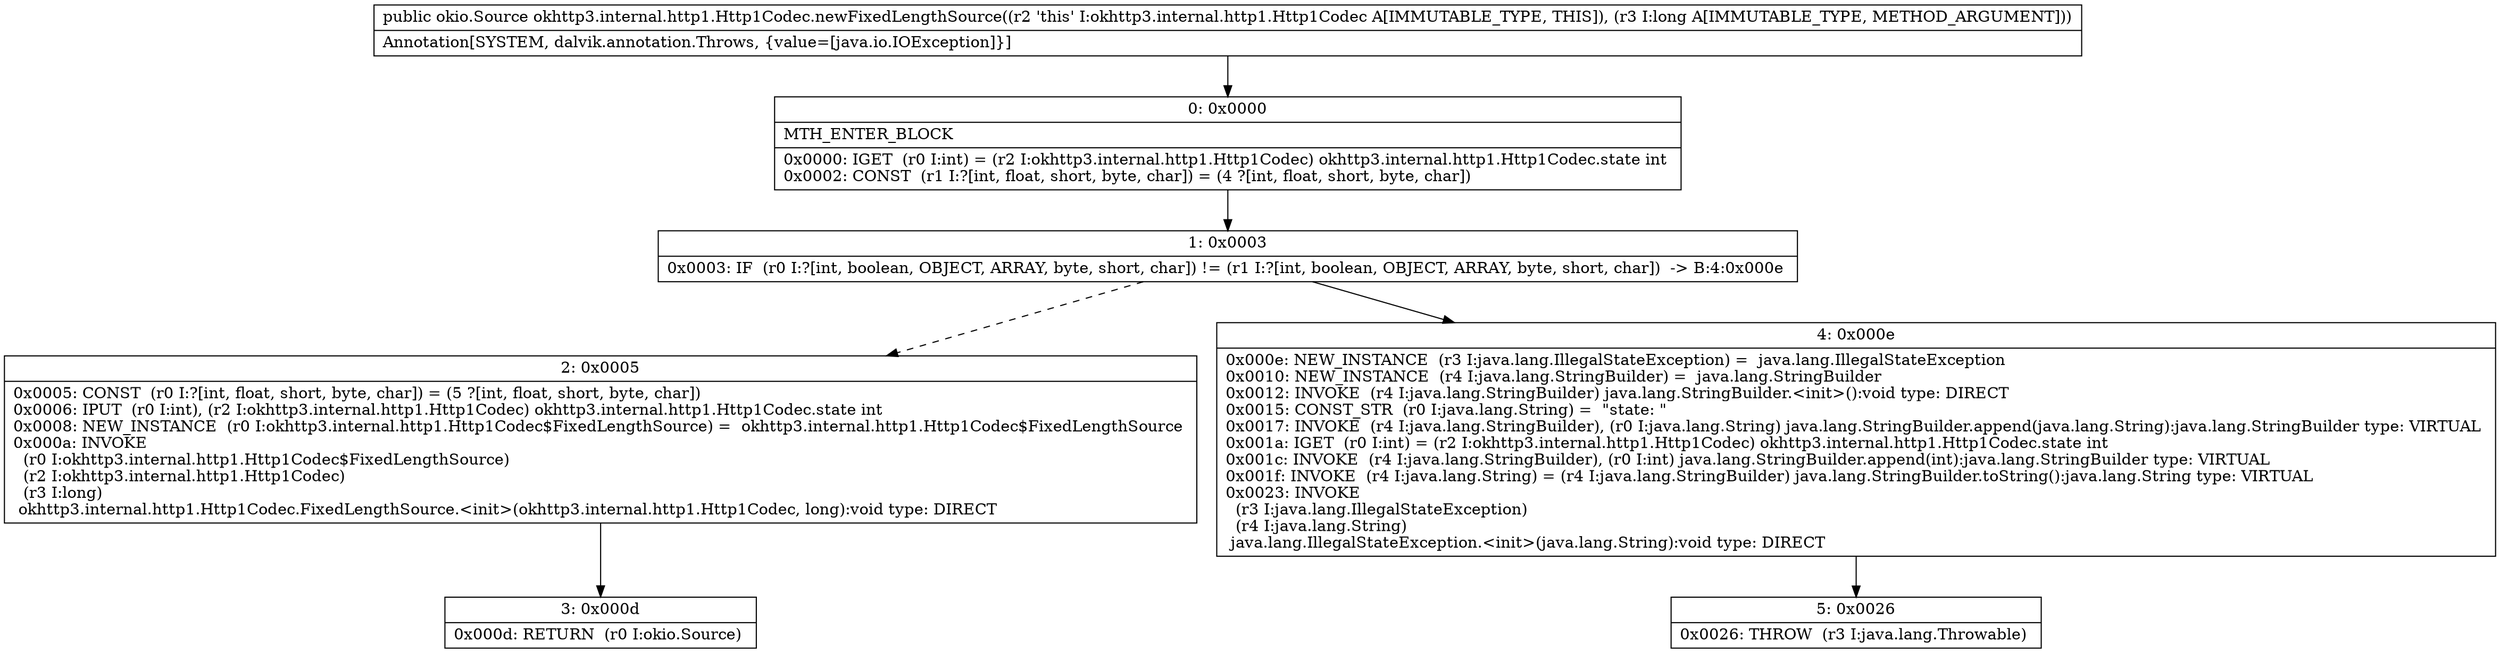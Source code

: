 digraph "CFG forokhttp3.internal.http1.Http1Codec.newFixedLengthSource(J)Lokio\/Source;" {
Node_0 [shape=record,label="{0\:\ 0x0000|MTH_ENTER_BLOCK\l|0x0000: IGET  (r0 I:int) = (r2 I:okhttp3.internal.http1.Http1Codec) okhttp3.internal.http1.Http1Codec.state int \l0x0002: CONST  (r1 I:?[int, float, short, byte, char]) = (4 ?[int, float, short, byte, char]) \l}"];
Node_1 [shape=record,label="{1\:\ 0x0003|0x0003: IF  (r0 I:?[int, boolean, OBJECT, ARRAY, byte, short, char]) != (r1 I:?[int, boolean, OBJECT, ARRAY, byte, short, char])  \-\> B:4:0x000e \l}"];
Node_2 [shape=record,label="{2\:\ 0x0005|0x0005: CONST  (r0 I:?[int, float, short, byte, char]) = (5 ?[int, float, short, byte, char]) \l0x0006: IPUT  (r0 I:int), (r2 I:okhttp3.internal.http1.Http1Codec) okhttp3.internal.http1.Http1Codec.state int \l0x0008: NEW_INSTANCE  (r0 I:okhttp3.internal.http1.Http1Codec$FixedLengthSource) =  okhttp3.internal.http1.Http1Codec$FixedLengthSource \l0x000a: INVOKE  \l  (r0 I:okhttp3.internal.http1.Http1Codec$FixedLengthSource)\l  (r2 I:okhttp3.internal.http1.Http1Codec)\l  (r3 I:long)\l okhttp3.internal.http1.Http1Codec.FixedLengthSource.\<init\>(okhttp3.internal.http1.Http1Codec, long):void type: DIRECT \l}"];
Node_3 [shape=record,label="{3\:\ 0x000d|0x000d: RETURN  (r0 I:okio.Source) \l}"];
Node_4 [shape=record,label="{4\:\ 0x000e|0x000e: NEW_INSTANCE  (r3 I:java.lang.IllegalStateException) =  java.lang.IllegalStateException \l0x0010: NEW_INSTANCE  (r4 I:java.lang.StringBuilder) =  java.lang.StringBuilder \l0x0012: INVOKE  (r4 I:java.lang.StringBuilder) java.lang.StringBuilder.\<init\>():void type: DIRECT \l0x0015: CONST_STR  (r0 I:java.lang.String) =  \"state: \" \l0x0017: INVOKE  (r4 I:java.lang.StringBuilder), (r0 I:java.lang.String) java.lang.StringBuilder.append(java.lang.String):java.lang.StringBuilder type: VIRTUAL \l0x001a: IGET  (r0 I:int) = (r2 I:okhttp3.internal.http1.Http1Codec) okhttp3.internal.http1.Http1Codec.state int \l0x001c: INVOKE  (r4 I:java.lang.StringBuilder), (r0 I:int) java.lang.StringBuilder.append(int):java.lang.StringBuilder type: VIRTUAL \l0x001f: INVOKE  (r4 I:java.lang.String) = (r4 I:java.lang.StringBuilder) java.lang.StringBuilder.toString():java.lang.String type: VIRTUAL \l0x0023: INVOKE  \l  (r3 I:java.lang.IllegalStateException)\l  (r4 I:java.lang.String)\l java.lang.IllegalStateException.\<init\>(java.lang.String):void type: DIRECT \l}"];
Node_5 [shape=record,label="{5\:\ 0x0026|0x0026: THROW  (r3 I:java.lang.Throwable) \l}"];
MethodNode[shape=record,label="{public okio.Source okhttp3.internal.http1.Http1Codec.newFixedLengthSource((r2 'this' I:okhttp3.internal.http1.Http1Codec A[IMMUTABLE_TYPE, THIS]), (r3 I:long A[IMMUTABLE_TYPE, METHOD_ARGUMENT]))  | Annotation[SYSTEM, dalvik.annotation.Throws, \{value=[java.io.IOException]\}]\l}"];
MethodNode -> Node_0;
Node_0 -> Node_1;
Node_1 -> Node_2[style=dashed];
Node_1 -> Node_4;
Node_2 -> Node_3;
Node_4 -> Node_5;
}

